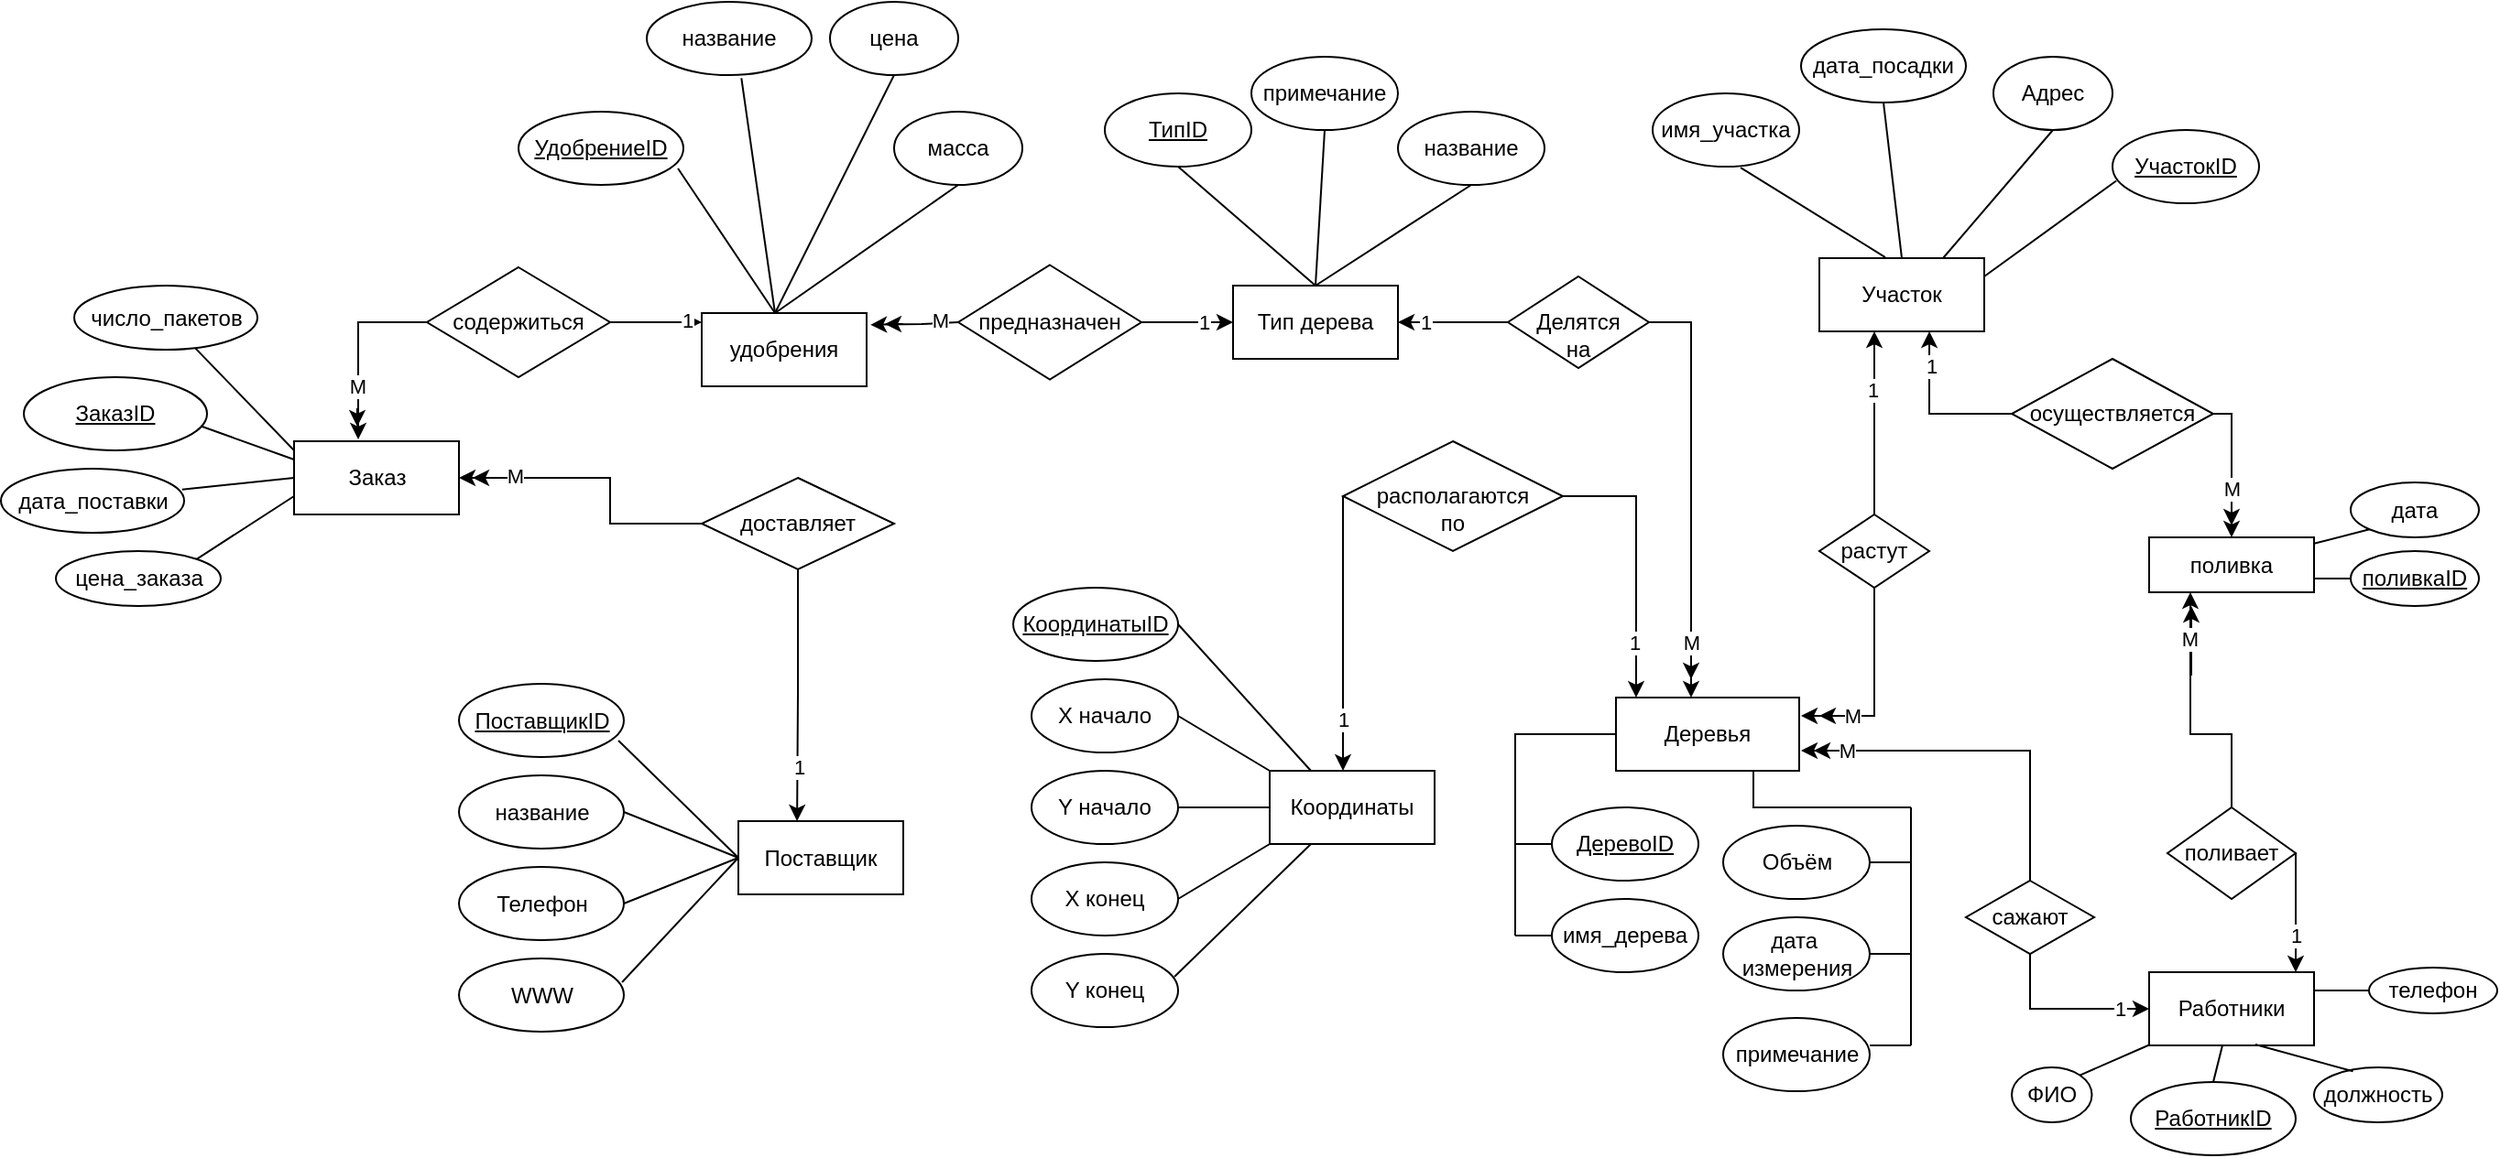 <mxfile version="20.3.0" type="device"><diagram id="pQHki1JQrVEw2MxdKuMq" name="Страница 1"><mxGraphModel dx="2854" dy="2362" grid="1" gridSize="10" guides="1" tooltips="1" connect="1" arrows="1" fold="1" page="1" pageScale="1" pageWidth="827" pageHeight="1169" math="0" shadow="0"><root><mxCell id="0"/><mxCell id="1" parent="0"/><mxCell id="V11re3WxquBtGkc3StzP-1" value="Участок" style="rounded=0;whiteSpace=wrap;html=1;" parent="1" vertex="1"><mxGeometry x="330" y="-830" width="90" height="40" as="geometry"/></mxCell><mxCell id="V11re3WxquBtGkc3StzP-2" value="Деревья" style="rounded=0;whiteSpace=wrap;html=1;" parent="1" vertex="1"><mxGeometry x="219" y="-590" width="100" height="40" as="geometry"/></mxCell><mxCell id="V11re3WxquBtGkc3StzP-3" value="Работники" style="rounded=0;whiteSpace=wrap;html=1;" parent="1" vertex="1"><mxGeometry x="510" y="-440" width="90" height="40" as="geometry"/></mxCell><mxCell id="V11re3WxquBtGkc3StzP-5" value="Тип дерева" style="rounded=0;whiteSpace=wrap;html=1;" parent="1" vertex="1"><mxGeometry x="10" y="-815" width="90" height="40" as="geometry"/></mxCell><mxCell id="V11re3WxquBtGkc3StzP-6" value="Координаты" style="rounded=0;whiteSpace=wrap;html=1;" parent="1" vertex="1"><mxGeometry x="30" y="-550" width="90" height="40" as="geometry"/></mxCell><mxCell id="V11re3WxquBtGkc3StzP-7" value="&lt;u&gt;ТипID&lt;/u&gt;" style="ellipse;whiteSpace=wrap;html=1;" parent="1" vertex="1"><mxGeometry x="-60" y="-920" width="80" height="40" as="geometry"/></mxCell><mxCell id="V11re3WxquBtGkc3StzP-9" value="название" style="ellipse;whiteSpace=wrap;html=1;" parent="1" vertex="1"><mxGeometry x="100" y="-910" width="80" height="40" as="geometry"/></mxCell><mxCell id="V11re3WxquBtGkc3StzP-10" value="примечание" style="ellipse;whiteSpace=wrap;html=1;" parent="1" vertex="1"><mxGeometry x="20" y="-940" width="80" height="40" as="geometry"/></mxCell><mxCell id="V11re3WxquBtGkc3StzP-11" value="X конец" style="ellipse;whiteSpace=wrap;html=1;" parent="1" vertex="1"><mxGeometry x="-100" y="-500" width="80" height="40" as="geometry"/></mxCell><mxCell id="V11re3WxquBtGkc3StzP-12" value="Y начало" style="ellipse;whiteSpace=wrap;html=1;" parent="1" vertex="1"><mxGeometry x="-100" y="-550" width="80" height="40" as="geometry"/></mxCell><mxCell id="V11re3WxquBtGkc3StzP-13" value="X начало" style="ellipse;whiteSpace=wrap;html=1;" parent="1" vertex="1"><mxGeometry x="-100" y="-600" width="80" height="40" as="geometry"/></mxCell><mxCell id="V11re3WxquBtGkc3StzP-14" value="&lt;u&gt;КоординатыID&lt;/u&gt;" style="ellipse;whiteSpace=wrap;html=1;" parent="1" vertex="1"><mxGeometry x="-110" y="-650" width="90" height="40" as="geometry"/></mxCell><mxCell id="V11re3WxquBtGkc3StzP-15" value="Y конец" style="ellipse;whiteSpace=wrap;html=1;" parent="1" vertex="1"><mxGeometry x="-100" y="-450" width="80" height="40" as="geometry"/></mxCell><mxCell id="V11re3WxquBtGkc3StzP-16" value="&lt;u&gt;ДеревоID&lt;/u&gt;" style="ellipse;whiteSpace=wrap;html=1;" parent="1" vertex="1"><mxGeometry x="184" y="-530" width="80" height="40" as="geometry"/></mxCell><mxCell id="V11re3WxquBtGkc3StzP-17" value="имя_дерева" style="ellipse;whiteSpace=wrap;html=1;" parent="1" vertex="1"><mxGeometry x="184" y="-480" width="80" height="40" as="geometry"/></mxCell><mxCell id="kBepA0bRK3nxWUH8xORs-4" style="edgeStyle=orthogonalEdgeStyle;rounded=0;orthogonalLoop=1;jettySize=auto;html=1;endArrow=none;endFill=0;" parent="1" source="V11re3WxquBtGkc3StzP-21" edge="1"><mxGeometry relative="1" as="geometry"><mxPoint x="380" y="-500" as="targetPoint"/></mxGeometry></mxCell><mxCell id="V11re3WxquBtGkc3StzP-21" value="Объём" style="ellipse;whiteSpace=wrap;html=1;" parent="1" vertex="1"><mxGeometry x="277.5" y="-520" width="80" height="40" as="geometry"/></mxCell><mxCell id="V11re3WxquBtGkc3StzP-22" value="дата&amp;nbsp;&lt;br&gt;измерения" style="ellipse;whiteSpace=wrap;html=1;" parent="1" vertex="1"><mxGeometry x="277.5" y="-470" width="80" height="40" as="geometry"/></mxCell><mxCell id="V11re3WxquBtGkc3StzP-25" value="примечание" style="ellipse;whiteSpace=wrap;html=1;" parent="1" vertex="1"><mxGeometry x="277.5" y="-415" width="80" height="40" as="geometry"/></mxCell><mxCell id="V11re3WxquBtGkc3StzP-26" value="&lt;u&gt;УчастокID&lt;/u&gt;" style="ellipse;whiteSpace=wrap;html=1;" parent="1" vertex="1"><mxGeometry x="490" y="-900" width="80" height="40" as="geometry"/></mxCell><mxCell id="V11re3WxquBtGkc3StzP-27" value="имя_участка&lt;span style=&quot;color: rgba(0, 0, 0, 0); font-family: monospace; font-size: 0px; text-align: start;&quot;&gt;%3CmxGraphModel%3E%3Croot%3E%3CmxCell%20id%3D%220%22%2F%3E%3CmxCell%20id%3D%221%22%20parent%3D%220%22%2F%3E%3CmxCell%20id%3D%222%22%20value%3D%22%D0%BD%D0%B0%D0%B7%D0%B2%D0%B0%D0%BD%D0%B8%D0%B5%22%20style%3D%22ellipse%3BwhiteSpace%3Dwrap%3Bhtml%3D1%3B%22%20vertex%3D%221%22%20parent%3D%221%22%3E%3CmxGeometry%20x%3D%22-30%22%20y%3D%22130%22%20width%3D%2280%22%20height%3D%2240%22%20as%3D%22geometry%22%2F%3E%3C%2FmxCell%3E%3C%2Froot%3E%3C%2FmxGraphModel%3E_&lt;/span&gt;" style="ellipse;whiteSpace=wrap;html=1;" parent="1" vertex="1"><mxGeometry x="239" y="-920" width="80" height="40" as="geometry"/></mxCell><mxCell id="V11re3WxquBtGkc3StzP-28" value="Адрес" style="ellipse;whiteSpace=wrap;html=1;" parent="1" vertex="1"><mxGeometry x="425" y="-940" width="65" height="40" as="geometry"/></mxCell><mxCell id="V11re3WxquBtGkc3StzP-30" value="&lt;u&gt;РаботникID&lt;/u&gt;" style="ellipse;whiteSpace=wrap;html=1;" parent="1" vertex="1"><mxGeometry x="500" y="-380" width="90" height="40" as="geometry"/></mxCell><mxCell id="V11re3WxquBtGkc3StzP-31" value="ФИО" style="ellipse;whiteSpace=wrap;html=1;" parent="1" vertex="1"><mxGeometry x="435" y="-388" width="43.75" height="30" as="geometry"/></mxCell><mxCell id="V11re3WxquBtGkc3StzP-32" value="должность" style="ellipse;whiteSpace=wrap;html=1;" parent="1" vertex="1"><mxGeometry x="600" y="-388" width="70" height="30" as="geometry"/></mxCell><mxCell id="V11re3WxquBtGkc3StzP-33" value="телефон" style="ellipse;whiteSpace=wrap;html=1;" parent="1" vertex="1"><mxGeometry x="630" y="-442.5" width="70" height="25" as="geometry"/></mxCell><mxCell id="V11re3WxquBtGkc3StzP-52" value="" style="endArrow=none;html=1;rounded=0;exitX=0.75;exitY=0;exitDx=0;exitDy=0;entryX=0.5;entryY=1;entryDx=0;entryDy=0;" parent="1" source="V11re3WxquBtGkc3StzP-1" target="V11re3WxquBtGkc3StzP-28" edge="1"><mxGeometry width="50" height="50" relative="1" as="geometry"><mxPoint x="430" y="-800" as="sourcePoint"/><mxPoint x="498.37" y="-853.176" as="targetPoint"/></mxGeometry></mxCell><mxCell id="V11re3WxquBtGkc3StzP-53" value="" style="endArrow=none;html=1;rounded=0;exitX=0.6;exitY=1.013;exitDx=0;exitDy=0;exitPerimeter=0;entryX=0.4;entryY=-0.012;entryDx=0;entryDy=0;entryPerimeter=0;" parent="1" source="V11re3WxquBtGkc3StzP-27" target="V11re3WxquBtGkc3StzP-1" edge="1"><mxGeometry width="50" height="50" relative="1" as="geometry"><mxPoint x="440" y="-790" as="sourcePoint"/><mxPoint x="508.37" y="-843.176" as="targetPoint"/></mxGeometry></mxCell><mxCell id="V11re3WxquBtGkc3StzP-54" value="" style="endArrow=none;html=1;rounded=0;exitX=0.026;exitY=0.694;exitDx=0;exitDy=0;entryX=1;entryY=0.25;entryDx=0;entryDy=0;exitPerimeter=0;" parent="1" source="V11re3WxquBtGkc3StzP-26" target="V11re3WxquBtGkc3StzP-1" edge="1"><mxGeometry width="50" height="50" relative="1" as="geometry"><mxPoint x="450" y="-780" as="sourcePoint"/><mxPoint x="518.37" y="-833.176" as="targetPoint"/></mxGeometry></mxCell><mxCell id="V11re3WxquBtGkc3StzP-55" value="" style="endArrow=none;html=1;rounded=0;exitX=0.5;exitY=1;exitDx=0;exitDy=0;entryX=0.5;entryY=0;entryDx=0;entryDy=0;" parent="1" source="V11re3WxquBtGkc3StzP-7" target="V11re3WxquBtGkc3StzP-5" edge="1"><mxGeometry width="50" height="50" relative="1" as="geometry"><mxPoint x="460" y="-770" as="sourcePoint"/><mxPoint x="528.37" y="-823.176" as="targetPoint"/></mxGeometry></mxCell><mxCell id="V11re3WxquBtGkc3StzP-56" value="" style="endArrow=none;html=1;rounded=0;exitX=0.5;exitY=1;exitDx=0;exitDy=0;entryX=0.5;entryY=0;entryDx=0;entryDy=0;" parent="1" source="V11re3WxquBtGkc3StzP-9" target="V11re3WxquBtGkc3StzP-5" edge="1"><mxGeometry width="50" height="50" relative="1" as="geometry"><mxPoint x="-10" y="-770" as="sourcePoint"/><mxPoint x="40" y="-820" as="targetPoint"/></mxGeometry></mxCell><mxCell id="V11re3WxquBtGkc3StzP-57" value="" style="endArrow=none;html=1;rounded=0;entryX=0.5;entryY=0;entryDx=0;entryDy=0;exitX=0.5;exitY=1;exitDx=0;exitDy=0;" parent="1" source="V11re3WxquBtGkc3StzP-10" target="V11re3WxquBtGkc3StzP-5" edge="1"><mxGeometry width="50" height="50" relative="1" as="geometry"><mxPoint x="-20" y="-730" as="sourcePoint"/><mxPoint x="30" y="-780" as="targetPoint"/></mxGeometry></mxCell><mxCell id="V11re3WxquBtGkc3StzP-58" value="" style="endArrow=none;html=1;rounded=0;entryX=1;entryY=0.5;entryDx=0;entryDy=0;exitX=0.25;exitY=0;exitDx=0;exitDy=0;" parent="1" source="V11re3WxquBtGkc3StzP-6" target="V11re3WxquBtGkc3StzP-14" edge="1"><mxGeometry width="50" height="50" relative="1" as="geometry"><mxPoint y="-560" as="sourcePoint"/><mxPoint x="50" y="-610" as="targetPoint"/></mxGeometry></mxCell><mxCell id="V11re3WxquBtGkc3StzP-59" value="" style="endArrow=none;html=1;rounded=0;entryX=0;entryY=0;entryDx=0;entryDy=0;exitX=1;exitY=0.5;exitDx=0;exitDy=0;" parent="1" source="V11re3WxquBtGkc3StzP-13" target="V11re3WxquBtGkc3StzP-6" edge="1"><mxGeometry width="50" height="50" relative="1" as="geometry"><mxPoint x="-20" y="-510" as="sourcePoint"/><mxPoint x="30" y="-560" as="targetPoint"/></mxGeometry></mxCell><mxCell id="V11re3WxquBtGkc3StzP-60" value="" style="endArrow=none;html=1;rounded=0;entryX=0;entryY=0.5;entryDx=0;entryDy=0;exitX=1;exitY=0.5;exitDx=0;exitDy=0;" parent="1" source="V11re3WxquBtGkc3StzP-12" target="V11re3WxquBtGkc3StzP-6" edge="1"><mxGeometry width="50" height="50" relative="1" as="geometry"><mxPoint x="-30" y="-480" as="sourcePoint"/><mxPoint x="20" y="-530" as="targetPoint"/></mxGeometry></mxCell><mxCell id="V11re3WxquBtGkc3StzP-61" value="" style="endArrow=none;html=1;rounded=0;entryX=0;entryY=1;entryDx=0;entryDy=0;entryPerimeter=0;exitX=1;exitY=0.5;exitDx=0;exitDy=0;" parent="1" source="V11re3WxquBtGkc3StzP-11" target="V11re3WxquBtGkc3StzP-6" edge="1"><mxGeometry width="50" height="50" relative="1" as="geometry"><mxPoint x="-10" y="-460" as="sourcePoint"/><mxPoint x="40" y="-510" as="targetPoint"/></mxGeometry></mxCell><mxCell id="V11re3WxquBtGkc3StzP-62" value="" style="endArrow=none;html=1;rounded=0;entryX=0.25;entryY=1;entryDx=0;entryDy=0;exitX=0.975;exitY=0.313;exitDx=0;exitDy=0;exitPerimeter=0;" parent="1" source="V11re3WxquBtGkc3StzP-15" target="V11re3WxquBtGkc3StzP-6" edge="1"><mxGeometry width="50" height="50" relative="1" as="geometry"><mxPoint x="40" y="-390" as="sourcePoint"/><mxPoint x="90" y="-440" as="targetPoint"/></mxGeometry></mxCell><mxCell id="V11re3WxquBtGkc3StzP-63" value="" style="endArrow=none;html=1;rounded=0;entryX=0;entryY=0.5;entryDx=0;entryDy=0;" parent="1" target="V11re3WxquBtGkc3StzP-2" edge="1"><mxGeometry width="50" height="50" relative="1" as="geometry"><mxPoint x="164" y="-460" as="sourcePoint"/><mxPoint x="284" y="-550" as="targetPoint"/><Array as="points"><mxPoint x="164" y="-570"/></Array></mxGeometry></mxCell><mxCell id="V11re3WxquBtGkc3StzP-68" value="" style="endArrow=none;html=1;rounded=0;exitX=0;exitY=0.5;exitDx=0;exitDy=0;" parent="1" source="V11re3WxquBtGkc3StzP-17" edge="1"><mxGeometry width="50" height="50" relative="1" as="geometry"><mxPoint x="194" y="-280" as="sourcePoint"/><mxPoint x="164" y="-460" as="targetPoint"/></mxGeometry></mxCell><mxCell id="V11re3WxquBtGkc3StzP-69" value="" style="endArrow=none;html=1;rounded=0;entryX=0;entryY=0.5;entryDx=0;entryDy=0;" parent="1" target="V11re3WxquBtGkc3StzP-16" edge="1"><mxGeometry width="50" height="50" relative="1" as="geometry"><mxPoint x="164" y="-510" as="sourcePoint"/><mxPoint x="204" y="-520" as="targetPoint"/></mxGeometry></mxCell><mxCell id="V11re3WxquBtGkc3StzP-70" value="" style="endArrow=none;html=1;rounded=0;exitX=0.75;exitY=1;exitDx=0;exitDy=0;" parent="1" source="V11re3WxquBtGkc3StzP-2" edge="1"><mxGeometry width="50" height="50" relative="1" as="geometry"><mxPoint x="290" y="-540" as="sourcePoint"/><mxPoint x="380" y="-530" as="targetPoint"/><Array as="points"><mxPoint x="294" y="-530"/></Array></mxGeometry></mxCell><mxCell id="V11re3WxquBtGkc3StzP-73" value="" style="endArrow=none;html=1;rounded=0;exitX=1;exitY=0.5;exitDx=0;exitDy=0;" parent="1" edge="1"><mxGeometry width="50" height="50" relative="1" as="geometry"><mxPoint x="357.5" y="-400" as="sourcePoint"/><mxPoint x="380" y="-400" as="targetPoint"/></mxGeometry></mxCell><mxCell id="V11re3WxquBtGkc3StzP-74" value="" style="endArrow=none;html=1;rounded=0;" parent="1" edge="1"><mxGeometry width="50" height="50" relative="1" as="geometry"><mxPoint x="380" y="-450" as="sourcePoint"/><mxPoint x="357.5" y="-450" as="targetPoint"/></mxGeometry></mxCell><mxCell id="V11re3WxquBtGkc3StzP-85" style="edgeStyle=orthogonalEdgeStyle;rounded=0;orthogonalLoop=1;jettySize=auto;html=1;exitX=0;exitY=0.5;exitDx=0;exitDy=0;" parent="1" source="V11re3WxquBtGkc3StzP-81" edge="1"><mxGeometry relative="1" as="geometry"><Array as="points"><mxPoint x="70" y="-550"/></Array><mxPoint x="70" y="-550" as="targetPoint"/></mxGeometry></mxCell><mxCell id="V11re3WxquBtGkc3StzP-96" value="1" style="edgeLabel;html=1;align=center;verticalAlign=middle;resizable=0;points=[];" parent="V11re3WxquBtGkc3StzP-85" vertex="1" connectable="0"><mxGeometry x="0.687" y="-1" relative="1" as="geometry"><mxPoint x="1" y="-5" as="offset"/></mxGeometry></mxCell><mxCell id="V11re3WxquBtGkc3StzP-127" style="edgeStyle=orthogonalEdgeStyle;rounded=0;orthogonalLoop=1;jettySize=auto;html=1;" parent="1" source="V11re3WxquBtGkc3StzP-81" edge="1"><mxGeometry relative="1" as="geometry"><mxPoint x="230" y="-590" as="targetPoint"/><Array as="points"><mxPoint x="230" y="-700"/></Array></mxGeometry></mxCell><mxCell id="1dlID9hLN7HXTmYdwDHs-1" value="1" style="edgeLabel;html=1;align=center;verticalAlign=middle;resizable=0;points=[];" parent="V11re3WxquBtGkc3StzP-127" vertex="1" connectable="0"><mxGeometry x="0.644" y="-1" relative="1" as="geometry"><mxPoint y="-4" as="offset"/></mxGeometry></mxCell><mxCell id="V11re3WxquBtGkc3StzP-81" value="&lt;div style=&quot;&quot;&gt;&lt;span style=&quot;background-color: initial;&quot;&gt;&lt;br&gt;&lt;/span&gt;&lt;/div&gt;&lt;div style=&quot;&quot;&gt;&lt;span style=&quot;background-color: initial;&quot;&gt;располагаются&lt;/span&gt;&lt;/div&gt;&lt;div style=&quot;&quot;&gt;&lt;span style=&quot;background-color: initial;&quot;&gt;по&lt;/span&gt;&lt;/div&gt;" style="rhombus;whiteSpace=wrap;html=1;align=center;" parent="1" vertex="1"><mxGeometry x="70" y="-730" width="120" height="60" as="geometry"/></mxCell><mxCell id="V11re3WxquBtGkc3StzP-97" style="edgeStyle=orthogonalEdgeStyle;rounded=0;orthogonalLoop=1;jettySize=auto;html=1;entryX=1;entryY=0.5;entryDx=0;entryDy=0;" parent="1" source="V11re3WxquBtGkc3StzP-82" target="V11re3WxquBtGkc3StzP-5" edge="1"><mxGeometry relative="1" as="geometry"/></mxCell><mxCell id="V11re3WxquBtGkc3StzP-103" value="1" style="edgeLabel;html=1;align=center;verticalAlign=middle;resizable=0;points=[];" parent="V11re3WxquBtGkc3StzP-97" vertex="1" connectable="0"><mxGeometry x="0.844" y="1" relative="1" as="geometry"><mxPoint x="10" y="-1" as="offset"/></mxGeometry></mxCell><mxCell id="V11re3WxquBtGkc3StzP-98" style="edgeStyle=orthogonalEdgeStyle;rounded=0;orthogonalLoop=1;jettySize=auto;html=1;exitX=1;exitY=0.5;exitDx=0;exitDy=0;" parent="1" source="V11re3WxquBtGkc3StzP-82" edge="1"><mxGeometry relative="1" as="geometry"><mxPoint x="260" y="-590" as="targetPoint"/><Array as="points"><mxPoint x="260" y="-700"/><mxPoint x="260" y="-700"/></Array></mxGeometry></mxCell><mxCell id="V11re3WxquBtGkc3StzP-82" value="&lt;br&gt;Делятся&lt;br&gt;на" style="rhombus;whiteSpace=wrap;html=1;" parent="1" vertex="1"><mxGeometry x="160" y="-820" width="77" height="50" as="geometry"/></mxCell><mxCell id="V11re3WxquBtGkc3StzP-101" style="edgeStyle=orthogonalEdgeStyle;rounded=0;orthogonalLoop=1;jettySize=auto;html=1;" parent="1" source="V11re3WxquBtGkc3StzP-83" edge="1"><mxGeometry relative="1" as="geometry"><mxPoint x="320" y="-580" as="targetPoint"/><Array as="points"><mxPoint x="360" y="-580"/></Array></mxGeometry></mxCell><mxCell id="V11re3WxquBtGkc3StzP-107" style="edgeStyle=orthogonalEdgeStyle;rounded=0;orthogonalLoop=1;jettySize=auto;html=1;" parent="1" source="V11re3WxquBtGkc3StzP-83" edge="1"><mxGeometry relative="1" as="geometry"><mxPoint x="360" y="-790" as="targetPoint"/><Array as="points"><mxPoint x="360" y="-750"/><mxPoint x="360" y="-750"/></Array></mxGeometry></mxCell><mxCell id="V11re3WxquBtGkc3StzP-108" value="1" style="edgeLabel;html=1;align=center;verticalAlign=middle;resizable=0;points=[];" parent="V11re3WxquBtGkc3StzP-107" vertex="1" connectable="0"><mxGeometry x="0.608" y="-1" relative="1" as="geometry"><mxPoint x="-2" y="12" as="offset"/></mxGeometry></mxCell><mxCell id="V11re3WxquBtGkc3StzP-83" value="растут" style="rhombus;whiteSpace=wrap;html=1;" parent="1" vertex="1"><mxGeometry x="330" y="-690" width="60" height="40" as="geometry"/></mxCell><mxCell id="V11re3WxquBtGkc3StzP-109" style="edgeStyle=orthogonalEdgeStyle;rounded=0;orthogonalLoop=1;jettySize=auto;html=1;startArrow=none;" parent="1" source="V11re3WxquBtGkc3StzP-84" edge="1"><mxGeometry relative="1" as="geometry"><mxPoint x="320" y="-561" as="targetPoint"/><Array as="points"><mxPoint x="445" y="-561"/></Array><mxPoint x="445" y="-428.143" as="sourcePoint"/></mxGeometry></mxCell><mxCell id="V11re3WxquBtGkc3StzP-99" value="" style="endArrow=classic;html=1;rounded=0;" parent="1" edge="1"><mxGeometry width="50" height="50" relative="1" as="geometry"><mxPoint x="260" y="-660" as="sourcePoint"/><mxPoint x="260" y="-600" as="targetPoint"/></mxGeometry></mxCell><mxCell id="V11re3WxquBtGkc3StzP-100" value="M" style="edgeLabel;html=1;align=center;verticalAlign=middle;resizable=0;points=[];" parent="V11re3WxquBtGkc3StzP-99" vertex="1" connectable="0"><mxGeometry x="0.283" relative="1" as="geometry"><mxPoint y="1" as="offset"/></mxGeometry></mxCell><mxCell id="V11re3WxquBtGkc3StzP-104" value="" style="endArrow=classic;html=1;rounded=0;" parent="1" edge="1"><mxGeometry width="50" height="50" relative="1" as="geometry"><mxPoint x="350" y="-580" as="sourcePoint"/><mxPoint x="330" y="-580" as="targetPoint"/></mxGeometry></mxCell><mxCell id="V11re3WxquBtGkc3StzP-105" value="М" style="edgeLabel;html=1;align=center;verticalAlign=middle;resizable=0;points=[];" parent="V11re3WxquBtGkc3StzP-104" vertex="1" connectable="0"><mxGeometry x="-0.8" relative="1" as="geometry"><mxPoint as="offset"/></mxGeometry></mxCell><mxCell id="V11re3WxquBtGkc3StzP-110" value="" style="endArrow=classic;html=1;rounded=0;" parent="1" edge="1"><mxGeometry width="50" height="50" relative="1" as="geometry"><mxPoint x="387" y="-561" as="sourcePoint"/><mxPoint x="327" y="-561" as="targetPoint"/></mxGeometry></mxCell><mxCell id="V11re3WxquBtGkc3StzP-111" value="М" style="edgeLabel;html=1;align=center;verticalAlign=middle;resizable=0;points=[];" parent="V11re3WxquBtGkc3StzP-110" vertex="1" connectable="0"><mxGeometry x="0.4" y="3" relative="1" as="geometry"><mxPoint y="-3" as="offset"/></mxGeometry></mxCell><mxCell id="V11re3WxquBtGkc3StzP-130" value="" style="endArrow=none;html=1;rounded=0;" parent="1" edge="1"><mxGeometry width="50" height="50" relative="1" as="geometry"><mxPoint x="380" y="-400" as="sourcePoint"/><mxPoint x="380" y="-530" as="targetPoint"/></mxGeometry></mxCell><mxCell id="1dlID9hLN7HXTmYdwDHs-2" value="Поставщик" style="rounded=0;whiteSpace=wrap;html=1;" parent="1" vertex="1"><mxGeometry x="-260" y="-522.5" width="90" height="40" as="geometry"/></mxCell><mxCell id="1dlID9hLN7HXTmYdwDHs-3" value="&lt;u&gt;ПоставщикID&lt;/u&gt;" style="ellipse;whiteSpace=wrap;html=1;" parent="1" vertex="1"><mxGeometry x="-412.5" y="-597.5" width="90" height="40" as="geometry"/></mxCell><mxCell id="1dlID9hLN7HXTmYdwDHs-4" value="название" style="ellipse;whiteSpace=wrap;html=1;" parent="1" vertex="1"><mxGeometry x="-412.5" y="-547.5" width="90" height="40" as="geometry"/></mxCell><mxCell id="1dlID9hLN7HXTmYdwDHs-5" value="Телефон" style="ellipse;whiteSpace=wrap;html=1;" parent="1" vertex="1"><mxGeometry x="-412.5" y="-497.5" width="90" height="40" as="geometry"/></mxCell><mxCell id="1dlID9hLN7HXTmYdwDHs-6" value="" style="endArrow=none;html=1;rounded=0;exitX=0.967;exitY=0.775;exitDx=0;exitDy=0;exitPerimeter=0;entryX=0;entryY=0.5;entryDx=0;entryDy=0;" parent="1" source="1dlID9hLN7HXTmYdwDHs-3" target="1dlID9hLN7HXTmYdwDHs-2" edge="1"><mxGeometry width="50" height="50" relative="1" as="geometry"><mxPoint x="-300" y="-452.5" as="sourcePoint"/><mxPoint x="-260" y="-442.5" as="targetPoint"/></mxGeometry></mxCell><mxCell id="1dlID9hLN7HXTmYdwDHs-7" value="" style="endArrow=none;html=1;rounded=0;exitX=1;exitY=0.5;exitDx=0;exitDy=0;entryX=0;entryY=0.5;entryDx=0;entryDy=0;" parent="1" source="1dlID9hLN7HXTmYdwDHs-4" target="1dlID9hLN7HXTmYdwDHs-2" edge="1"><mxGeometry width="50" height="50" relative="1" as="geometry"><mxPoint x="-310" y="-382.5" as="sourcePoint"/><mxPoint x="-260" y="-442.5" as="targetPoint"/></mxGeometry></mxCell><mxCell id="1dlID9hLN7HXTmYdwDHs-8" value="" style="endArrow=none;html=1;rounded=0;entryX=0;entryY=0.5;entryDx=0;entryDy=0;exitX=1;exitY=0.5;exitDx=0;exitDy=0;" parent="1" source="1dlID9hLN7HXTmYdwDHs-5" target="1dlID9hLN7HXTmYdwDHs-2" edge="1"><mxGeometry width="50" height="50" relative="1" as="geometry"><mxPoint x="-300" y="-372.5" as="sourcePoint"/><mxPoint x="-250" y="-422.5" as="targetPoint"/></mxGeometry></mxCell><mxCell id="1dlID9hLN7HXTmYdwDHs-16" value="WWW" style="ellipse;whiteSpace=wrap;html=1;" parent="1" vertex="1"><mxGeometry x="-412.5" y="-447.5" width="90" height="40" as="geometry"/></mxCell><mxCell id="1dlID9hLN7HXTmYdwDHs-17" value="" style="endArrow=none;html=1;rounded=0;entryX=0;entryY=0.5;entryDx=0;entryDy=0;exitX=0.989;exitY=0.325;exitDx=0;exitDy=0;exitPerimeter=0;" parent="1" source="1dlID9hLN7HXTmYdwDHs-16" target="1dlID9hLN7HXTmYdwDHs-2" edge="1"><mxGeometry width="50" height="50" relative="1" as="geometry"><mxPoint x="-290" y="-362.5" as="sourcePoint"/><mxPoint x="-240" y="-412.5" as="targetPoint"/></mxGeometry></mxCell><mxCell id="1dlID9hLN7HXTmYdwDHs-18" value="Заказ" style="rounded=0;whiteSpace=wrap;html=1;" parent="1" vertex="1"><mxGeometry x="-502.5" y="-730" width="90" height="40" as="geometry"/></mxCell><mxCell id="1dlID9hLN7HXTmYdwDHs-19" value="&lt;u&gt;ЗаказID&lt;/u&gt;" style="ellipse;whiteSpace=wrap;html=1;" parent="1" vertex="1"><mxGeometry x="-650" y="-765" width="100" height="40" as="geometry"/></mxCell><mxCell id="1dlID9hLN7HXTmYdwDHs-22" value="" style="endArrow=none;html=1;rounded=0;exitX=0.967;exitY=0.669;exitDx=0;exitDy=0;exitPerimeter=0;" parent="1" source="1dlID9hLN7HXTmYdwDHs-19" edge="1"><mxGeometry width="50" height="50" relative="1" as="geometry"><mxPoint x="-560" y="-740" as="sourcePoint"/><mxPoint x="-502.5" y="-720" as="targetPoint"/></mxGeometry></mxCell><mxCell id="1dlID9hLN7HXTmYdwDHs-25" value="дата_поставки" style="ellipse;whiteSpace=wrap;html=1;" parent="1" vertex="1"><mxGeometry x="-662.5" y="-715" width="100" height="35" as="geometry"/></mxCell><mxCell id="1dlID9hLN7HXTmYdwDHs-26" value="" style="endArrow=none;html=1;rounded=0;exitX=0.989;exitY=0.325;exitDx=0;exitDy=0;exitPerimeter=0;entryX=0;entryY=0.5;entryDx=0;entryDy=0;" parent="1" source="1dlID9hLN7HXTmYdwDHs-25" target="1dlID9hLN7HXTmYdwDHs-18" edge="1"><mxGeometry width="50" height="50" relative="1" as="geometry"><mxPoint x="-532.5" y="-640" as="sourcePoint"/><mxPoint x="-522.5" y="-704" as="targetPoint"/></mxGeometry></mxCell><mxCell id="1dlID9hLN7HXTmYdwDHs-28" value="число_пакетов" style="ellipse;whiteSpace=wrap;html=1;" parent="1" vertex="1"><mxGeometry x="-622.5" y="-815" width="100" height="35" as="geometry"/></mxCell><mxCell id="1dlID9hLN7HXTmYdwDHs-29" value="" style="endArrow=none;html=1;rounded=0;" parent="1" target="1dlID9hLN7HXTmYdwDHs-28" edge="1"><mxGeometry width="50" height="50" relative="1" as="geometry"><mxPoint x="-502.5" y="-725" as="sourcePoint"/><mxPoint x="-472.5" y="-815" as="targetPoint"/></mxGeometry></mxCell><mxCell id="1dlID9hLN7HXTmYdwDHs-30" value="цена_заказа" style="ellipse;whiteSpace=wrap;html=1;" parent="1" vertex="1"><mxGeometry x="-632.5" y="-670" width="90" height="30" as="geometry"/></mxCell><mxCell id="1dlID9hLN7HXTmYdwDHs-31" value="" style="endArrow=none;html=1;rounded=0;entryX=1;entryY=0;entryDx=0;entryDy=0;exitX=0;exitY=0.75;exitDx=0;exitDy=0;" parent="1" target="1dlID9hLN7HXTmYdwDHs-30" edge="1" source="1dlID9hLN7HXTmYdwDHs-18"><mxGeometry width="50" height="50" relative="1" as="geometry"><mxPoint x="-512.5" y="-690" as="sourcePoint"/><mxPoint x="-552.5" y="-640" as="targetPoint"/></mxGeometry></mxCell><mxCell id="1dlID9hLN7HXTmYdwDHs-33" style="edgeStyle=orthogonalEdgeStyle;rounded=0;orthogonalLoop=1;jettySize=auto;html=1;entryX=0.356;entryY=0;entryDx=0;entryDy=0;entryPerimeter=0;" parent="1" source="1dlID9hLN7HXTmYdwDHs-32" target="1dlID9hLN7HXTmYdwDHs-2" edge="1"><mxGeometry relative="1" as="geometry"/></mxCell><mxCell id="1dlID9hLN7HXTmYdwDHs-39" value="1" style="edgeLabel;html=1;align=center;verticalAlign=middle;resizable=0;points=[];" parent="1dlID9hLN7HXTmYdwDHs-33" vertex="1" connectable="0"><mxGeometry x="0.568" y="1" relative="1" as="geometry"><mxPoint as="offset"/></mxGeometry></mxCell><mxCell id="EJaL8o4vwytYALpTD16q-7" style="edgeStyle=orthogonalEdgeStyle;rounded=0;orthogonalLoop=1;jettySize=auto;html=1;entryX=1;entryY=0.5;entryDx=0;entryDy=0;" edge="1" parent="1" source="1dlID9hLN7HXTmYdwDHs-32" target="1dlID9hLN7HXTmYdwDHs-18"><mxGeometry relative="1" as="geometry"><Array as="points"><mxPoint x="-330" y="-685"/><mxPoint x="-330" y="-710"/></Array></mxGeometry></mxCell><mxCell id="1dlID9hLN7HXTmYdwDHs-32" value="доставляет" style="rhombus;whiteSpace=wrap;html=1;" parent="1" vertex="1"><mxGeometry x="-280" y="-710" width="105" height="50" as="geometry"/></mxCell><mxCell id="1dlID9hLN7HXTmYdwDHs-40" value="удобрения" style="rounded=0;whiteSpace=wrap;html=1;" parent="1" vertex="1"><mxGeometry x="-280" y="-800" width="90" height="40" as="geometry"/></mxCell><mxCell id="1dlID9hLN7HXTmYdwDHs-41" value="&lt;u&gt;УдобрениеID&lt;/u&gt;" style="ellipse;whiteSpace=wrap;html=1;" parent="1" vertex="1"><mxGeometry x="-380" y="-910" width="90" height="40" as="geometry"/></mxCell><mxCell id="1dlID9hLN7HXTmYdwDHs-42" value="название" style="ellipse;whiteSpace=wrap;html=1;" parent="1" vertex="1"><mxGeometry x="-310" y="-970" width="90" height="40" as="geometry"/></mxCell><mxCell id="1dlID9hLN7HXTmYdwDHs-43" value="цена" style="ellipse;whiteSpace=wrap;html=1;" parent="1" vertex="1"><mxGeometry x="-210" y="-970" width="70" height="40" as="geometry"/></mxCell><mxCell id="1dlID9hLN7HXTmYdwDHs-44" value="" style="endArrow=none;html=1;rounded=0;exitX=0.967;exitY=0.775;exitDx=0;exitDy=0;exitPerimeter=0;" parent="1" source="1dlID9hLN7HXTmYdwDHs-41" edge="1"><mxGeometry width="50" height="50" relative="1" as="geometry"><mxPoint x="-310" y="-790" as="sourcePoint"/><mxPoint x="-240" y="-800" as="targetPoint"/></mxGeometry></mxCell><mxCell id="1dlID9hLN7HXTmYdwDHs-45" value="" style="endArrow=none;html=1;rounded=0;exitX=0.574;exitY=1.043;exitDx=0;exitDy=0;exitPerimeter=0;" parent="1" source="1dlID9hLN7HXTmYdwDHs-42" edge="1"><mxGeometry width="50" height="50" relative="1" as="geometry"><mxPoint x="-320" y="-720" as="sourcePoint"/><mxPoint x="-240" y="-800" as="targetPoint"/></mxGeometry></mxCell><mxCell id="1dlID9hLN7HXTmYdwDHs-46" value="" style="endArrow=none;html=1;rounded=0;exitX=0.5;exitY=1;exitDx=0;exitDy=0;" parent="1" source="1dlID9hLN7HXTmYdwDHs-43" edge="1"><mxGeometry width="50" height="50" relative="1" as="geometry"><mxPoint x="-310" y="-710" as="sourcePoint"/><mxPoint x="-240" y="-800" as="targetPoint"/></mxGeometry></mxCell><mxCell id="1dlID9hLN7HXTmYdwDHs-47" value="масса" style="ellipse;whiteSpace=wrap;html=1;" parent="1" vertex="1"><mxGeometry x="-175" y="-910" width="70" height="40" as="geometry"/></mxCell><mxCell id="1dlID9hLN7HXTmYdwDHs-48" value="" style="endArrow=none;html=1;rounded=0;exitX=0.5;exitY=1;exitDx=0;exitDy=0;" parent="1" source="1dlID9hLN7HXTmYdwDHs-47" edge="1"><mxGeometry width="50" height="50" relative="1" as="geometry"><mxPoint x="-300" y="-700" as="sourcePoint"/><mxPoint x="-240" y="-800" as="targetPoint"/></mxGeometry></mxCell><mxCell id="9d8ytBZ-fzUsf5BhiUPV-2" style="edgeStyle=orthogonalEdgeStyle;rounded=0;orthogonalLoop=1;jettySize=auto;html=1;entryX=0;entryY=0.5;entryDx=0;entryDy=0;" parent="1" source="1dlID9hLN7HXTmYdwDHs-54" target="V11re3WxquBtGkc3StzP-5" edge="1"><mxGeometry relative="1" as="geometry"/></mxCell><mxCell id="9d8ytBZ-fzUsf5BhiUPV-3" value="1" style="edgeLabel;html=1;align=center;verticalAlign=middle;resizable=0;points=[];" parent="9d8ytBZ-fzUsf5BhiUPV-2" vertex="1" connectable="0"><mxGeometry x="0.688" relative="1" as="geometry"><mxPoint x="-9" as="offset"/></mxGeometry></mxCell><mxCell id="1dlID9hLN7HXTmYdwDHs-54" value="предназначен" style="rhombus;whiteSpace=wrap;html=1;rounded=0;" parent="1" vertex="1"><mxGeometry x="-140" y="-826.25" width="100" height="62.5" as="geometry"/></mxCell><mxCell id="1dlID9hLN7HXTmYdwDHs-57" value="" style="endArrow=classic;html=1;rounded=0;entryX=1.023;entryY=0.16;entryDx=0;entryDy=0;exitX=0;exitY=0.5;exitDx=0;exitDy=0;entryPerimeter=0;" parent="1" source="1dlID9hLN7HXTmYdwDHs-54" target="1dlID9hLN7HXTmYdwDHs-40" edge="1"><mxGeometry width="50" height="50" relative="1" as="geometry"><mxPoint x="-280" y="-700" as="sourcePoint"/><mxPoint x="-230" y="-750" as="targetPoint"/><Array as="points"><mxPoint x="-160" y="-794"/></Array></mxGeometry></mxCell><mxCell id="1dlID9hLN7HXTmYdwDHs-59" value="M" style="edgeLabel;html=1;align=center;verticalAlign=middle;resizable=0;points=[];" parent="1dlID9hLN7HXTmYdwDHs-57" vertex="1" connectable="0"><mxGeometry x="-0.608" y="-1" relative="1" as="geometry"><mxPoint x="-1" y="-1" as="offset"/></mxGeometry></mxCell><mxCell id="1dlID9hLN7HXTmYdwDHs-58" value="" style="endArrow=classic;html=1;rounded=0;" parent="1" edge="1"><mxGeometry width="50" height="50" relative="1" as="geometry"><mxPoint x="-170" y="-794" as="sourcePoint"/><mxPoint x="-180" y="-794" as="targetPoint"/><Array as="points"/></mxGeometry></mxCell><mxCell id="EJaL8o4vwytYALpTD16q-3" style="edgeStyle=orthogonalEdgeStyle;rounded=0;orthogonalLoop=1;jettySize=auto;html=1;entryX=0.389;entryY=-0.025;entryDx=0;entryDy=0;entryPerimeter=0;" edge="1" parent="1" source="1dlID9hLN7HXTmYdwDHs-61" target="1dlID9hLN7HXTmYdwDHs-18"><mxGeometry relative="1" as="geometry"><Array as="points"><mxPoint x="-468" y="-795"/></Array></mxGeometry></mxCell><mxCell id="EJaL8o4vwytYALpTD16q-6" value="M" style="edgeLabel;html=1;align=center;verticalAlign=middle;resizable=0;points=[];" vertex="1" connectable="0" parent="EJaL8o4vwytYALpTD16q-3"><mxGeometry x="0.609" y="1" relative="1" as="geometry"><mxPoint x="-2" y="-9" as="offset"/></mxGeometry></mxCell><mxCell id="1dlID9hLN7HXTmYdwDHs-61" value="содержиться" style="rhombus;whiteSpace=wrap;html=1;" parent="1" vertex="1"><mxGeometry x="-430" y="-825" width="100" height="60" as="geometry"/></mxCell><mxCell id="1dlID9hLN7HXTmYdwDHs-63" value="" style="endArrow=classic;html=1;rounded=0;exitX=1;exitY=0.5;exitDx=0;exitDy=0;" parent="1" source="1dlID9hLN7HXTmYdwDHs-61" edge="1"><mxGeometry width="50" height="50" relative="1" as="geometry"><mxPoint x="-320" y="-750" as="sourcePoint"/><mxPoint x="-280" y="-795" as="targetPoint"/><Array as="points"><mxPoint x="-300" y="-795"/></Array></mxGeometry></mxCell><mxCell id="1dlID9hLN7HXTmYdwDHs-72" value="1" style="edgeLabel;html=1;align=center;verticalAlign=middle;resizable=0;points=[];" parent="1dlID9hLN7HXTmYdwDHs-63" vertex="1" connectable="0"><mxGeometry x="0.683" y="1" relative="1" as="geometry"><mxPoint as="offset"/></mxGeometry></mxCell><mxCell id="1dlID9hLN7HXTmYdwDHs-69" value="" style="endArrow=classic;html=1;rounded=0;" parent="1" edge="1"><mxGeometry width="50" height="50" relative="1" as="geometry"><mxPoint x="-468.0" y="-748" as="sourcePoint"/><mxPoint x="-468.0" y="-738" as="targetPoint"/></mxGeometry></mxCell><mxCell id="1dlID9hLN7HXTmYdwDHs-76" value="дата_посадки" style="ellipse;whiteSpace=wrap;html=1;" parent="1" vertex="1"><mxGeometry x="320" y="-955" width="90" height="40" as="geometry"/></mxCell><mxCell id="1dlID9hLN7HXTmYdwDHs-77" value="" style="endArrow=none;html=1;rounded=0;entryX=0.5;entryY=1;entryDx=0;entryDy=0;exitX=0.5;exitY=0;exitDx=0;exitDy=0;" parent="1" source="V11re3WxquBtGkc3StzP-1" target="1dlID9hLN7HXTmYdwDHs-76" edge="1"><mxGeometry width="50" height="50" relative="1" as="geometry"><mxPoint x="370" y="-840" as="sourcePoint"/><mxPoint x="410" y="-940" as="targetPoint"/></mxGeometry></mxCell><mxCell id="1dlID9hLN7HXTmYdwDHs-96" style="edgeStyle=orthogonalEdgeStyle;rounded=0;orthogonalLoop=1;jettySize=auto;html=1;entryX=0.5;entryY=0;entryDx=0;entryDy=0;" parent="1" source="1dlID9hLN7HXTmYdwDHs-95" target="1dlID9hLN7HXTmYdwDHs-88" edge="1"><mxGeometry relative="1" as="geometry"><Array as="points"><mxPoint x="555" y="-745"/></Array></mxGeometry></mxCell><mxCell id="1dlID9hLN7HXTmYdwDHs-97" value="M" style="edgeLabel;html=1;align=center;verticalAlign=middle;resizable=0;points=[];" parent="1dlID9hLN7HXTmYdwDHs-96" vertex="1" connectable="0"><mxGeometry x="0.233" relative="1" as="geometry"><mxPoint y="3" as="offset"/></mxGeometry></mxCell><mxCell id="1dlID9hLN7HXTmYdwDHs-99" style="edgeStyle=orthogonalEdgeStyle;rounded=0;orthogonalLoop=1;jettySize=auto;html=1;entryX=0.667;entryY=1;entryDx=0;entryDy=0;entryPerimeter=0;" parent="1" source="1dlID9hLN7HXTmYdwDHs-95" target="V11re3WxquBtGkc3StzP-1" edge="1"><mxGeometry relative="1" as="geometry"><Array as="points"><mxPoint x="390" y="-745"/></Array></mxGeometry></mxCell><mxCell id="1dlID9hLN7HXTmYdwDHs-100" value="1" style="edgeLabel;html=1;align=center;verticalAlign=middle;resizable=0;points=[];" parent="1dlID9hLN7HXTmYdwDHs-99" vertex="1" connectable="0"><mxGeometry x="0.579" y="-1" relative="1" as="geometry"><mxPoint as="offset"/></mxGeometry></mxCell><mxCell id="1dlID9hLN7HXTmYdwDHs-95" value="осуществляется" style="rhombus;whiteSpace=wrap;html=1;" parent="1" vertex="1"><mxGeometry x="435" y="-775" width="110" height="60" as="geometry"/></mxCell><mxCell id="1dlID9hLN7HXTmYdwDHs-107" style="edgeStyle=orthogonalEdgeStyle;rounded=0;orthogonalLoop=1;jettySize=auto;html=1;entryX=0.25;entryY=1;entryDx=0;entryDy=0;" parent="1" source="1dlID9hLN7HXTmYdwDHs-106" target="1dlID9hLN7HXTmYdwDHs-88" edge="1"><mxGeometry relative="1" as="geometry"><Array as="points"><mxPoint x="555" y="-570"/><mxPoint x="533" y="-570"/></Array></mxGeometry></mxCell><mxCell id="1dlID9hLN7HXTmYdwDHs-108" style="edgeStyle=orthogonalEdgeStyle;rounded=0;orthogonalLoop=1;jettySize=auto;html=1;" parent="1" source="1dlID9hLN7HXTmYdwDHs-106" edge="1"><mxGeometry relative="1" as="geometry"><Array as="points"><mxPoint x="590" y="-505"/></Array><mxPoint x="590" y="-440" as="targetPoint"/></mxGeometry></mxCell><mxCell id="1dlID9hLN7HXTmYdwDHs-111" value="1" style="edgeLabel;html=1;align=center;verticalAlign=middle;resizable=0;points=[];" parent="1dlID9hLN7HXTmYdwDHs-108" vertex="1" connectable="0"><mxGeometry x="0.739" y="-1" relative="1" as="geometry"><mxPoint x="1" y="-12" as="offset"/></mxGeometry></mxCell><mxCell id="1dlID9hLN7HXTmYdwDHs-106" value="поливает" style="rhombus;whiteSpace=wrap;html=1;" parent="1" vertex="1"><mxGeometry x="520" y="-530" width="70" height="50" as="geometry"/></mxCell><mxCell id="9d8ytBZ-fzUsf5BhiUPV-4" style="edgeStyle=orthogonalEdgeStyle;rounded=0;orthogonalLoop=1;jettySize=auto;html=1;exitX=0.5;exitY=1;exitDx=0;exitDy=0;" parent="1" source="V11re3WxquBtGkc3StzP-32" target="V11re3WxquBtGkc3StzP-32" edge="1"><mxGeometry relative="1" as="geometry"/></mxCell><mxCell id="9d8ytBZ-fzUsf5BhiUPV-13" style="edgeStyle=orthogonalEdgeStyle;rounded=0;orthogonalLoop=1;jettySize=auto;html=1;" parent="1" source="V11re3WxquBtGkc3StzP-84" edge="1"><mxGeometry relative="1" as="geometry"><Array as="points"><mxPoint x="445" y="-420"/><mxPoint x="510" y="-420"/></Array><mxPoint x="510" y="-420" as="targetPoint"/></mxGeometry></mxCell><mxCell id="9d8ytBZ-fzUsf5BhiUPV-14" value="1" style="edgeLabel;html=1;align=center;verticalAlign=middle;resizable=0;points=[];" parent="9d8ytBZ-fzUsf5BhiUPV-13" vertex="1" connectable="0"><mxGeometry x="0.663" relative="1" as="geometry"><mxPoint as="offset"/></mxGeometry></mxCell><mxCell id="V11re3WxquBtGkc3StzP-84" value="сажают" style="rhombus;whiteSpace=wrap;html=1;" parent="1" vertex="1"><mxGeometry x="410" y="-490" width="70" height="40" as="geometry"/></mxCell><mxCell id="9d8ytBZ-fzUsf5BhiUPV-16" value="" style="endArrow=none;html=1;rounded=0;exitX=1;exitY=0;exitDx=0;exitDy=0;" parent="1" source="V11re3WxquBtGkc3StzP-31" target="V11re3WxquBtGkc3StzP-3" edge="1"><mxGeometry width="50" height="50" relative="1" as="geometry"><mxPoint x="520" y="-350" as="sourcePoint"/><mxPoint x="570" y="-400" as="targetPoint"/></mxGeometry></mxCell><mxCell id="9d8ytBZ-fzUsf5BhiUPV-17" value="" style="endArrow=none;html=1;rounded=0;exitX=0.5;exitY=0;exitDx=0;exitDy=0;" parent="1" source="V11re3WxquBtGkc3StzP-30" edge="1"><mxGeometry width="50" height="50" relative="1" as="geometry"><mxPoint x="493.557" y="-360.631" as="sourcePoint"/><mxPoint x="550" y="-400" as="targetPoint"/></mxGeometry></mxCell><mxCell id="9d8ytBZ-fzUsf5BhiUPV-18" value="" style="endArrow=none;html=1;rounded=0;exitX=0.304;exitY=0.071;exitDx=0;exitDy=0;entryX=0.644;entryY=0.988;entryDx=0;entryDy=0;entryPerimeter=0;exitPerimeter=0;" parent="1" source="V11re3WxquBtGkc3StzP-32" target="V11re3WxquBtGkc3StzP-3" edge="1"><mxGeometry width="50" height="50" relative="1" as="geometry"><mxPoint x="503.557" y="-350.631" as="sourcePoint"/><mxPoint x="546.058" y="-380" as="targetPoint"/></mxGeometry></mxCell><mxCell id="9d8ytBZ-fzUsf5BhiUPV-19" value="" style="endArrow=none;html=1;rounded=0;entryX=1;entryY=0.25;entryDx=0;entryDy=0;exitX=0;exitY=0.5;exitDx=0;exitDy=0;" parent="1" source="V11re3WxquBtGkc3StzP-33" target="V11re3WxquBtGkc3StzP-3" edge="1"><mxGeometry width="50" height="50" relative="1" as="geometry"><mxPoint x="630" y="-420" as="sourcePoint"/><mxPoint x="556.058" y="-370" as="targetPoint"/></mxGeometry></mxCell><mxCell id="1dlID9hLN7HXTmYdwDHs-98" value="" style="endArrow=classic;html=1;rounded=0;" parent="1" edge="1"><mxGeometry width="50" height="50" relative="1" as="geometry"><mxPoint x="555" y="-690" as="sourcePoint"/><mxPoint x="555" y="-684" as="targetPoint"/></mxGeometry></mxCell><mxCell id="1dlID9hLN7HXTmYdwDHs-92" value="дата" style="ellipse;whiteSpace=wrap;html=1;" parent="1" vertex="1"><mxGeometry x="620" y="-707.5" width="70" height="30" as="geometry"/></mxCell><mxCell id="1dlID9hLN7HXTmYdwDHs-104" value="" style="endArrow=none;html=1;rounded=0;entryX=0;entryY=1;entryDx=0;entryDy=0;" parent="1" source="1dlID9hLN7HXTmYdwDHs-88" target="1dlID9hLN7HXTmYdwDHs-92" edge="1"><mxGeometry width="50" height="50" relative="1" as="geometry"><mxPoint x="590" y="-597.5" as="sourcePoint"/><mxPoint x="660" y="-602.5" as="targetPoint"/></mxGeometry></mxCell><mxCell id="1dlID9hLN7HXTmYdwDHs-109" value="" style="endArrow=classic;html=1;rounded=0;" parent="1" edge="1"><mxGeometry width="50" height="50" relative="1" as="geometry"><mxPoint x="533" y="-602" as="sourcePoint"/><mxPoint x="533" y="-640" as="targetPoint"/></mxGeometry></mxCell><mxCell id="1dlID9hLN7HXTmYdwDHs-110" value="M" style="edgeLabel;html=1;align=center;verticalAlign=middle;resizable=0;points=[];" parent="1dlID9hLN7HXTmYdwDHs-109" vertex="1" connectable="0"><mxGeometry x="0.527" relative="1" as="geometry"><mxPoint x="-1" y="9" as="offset"/></mxGeometry></mxCell><mxCell id="1dlID9hLN7HXTmYdwDHs-88" value="поливка" style="rounded=0;whiteSpace=wrap;html=1;" parent="1" vertex="1"><mxGeometry x="510" y="-677.5" width="90" height="30" as="geometry"/></mxCell><mxCell id="1dlID9hLN7HXTmYdwDHs-91" value="&lt;u&gt;поливкаID&lt;/u&gt;" style="ellipse;whiteSpace=wrap;html=1;" parent="1" vertex="1"><mxGeometry x="620" y="-670" width="70" height="30" as="geometry"/></mxCell><mxCell id="1dlID9hLN7HXTmYdwDHs-105" value="" style="endArrow=none;html=1;rounded=0;entryX=0;entryY=0.5;entryDx=0;entryDy=0;exitX=1;exitY=0.75;exitDx=0;exitDy=0;" parent="1" source="1dlID9hLN7HXTmYdwDHs-88" target="1dlID9hLN7HXTmYdwDHs-91" edge="1"><mxGeometry width="50" height="50" relative="1" as="geometry"><mxPoint x="990" y="-1327.5" as="sourcePoint"/><mxPoint x="1050" y="-1332.5" as="targetPoint"/></mxGeometry></mxCell><mxCell id="EJaL8o4vwytYALpTD16q-8" value="" style="endArrow=classic;html=1;rounded=0;" edge="1" parent="1"><mxGeometry width="50" height="50" relative="1" as="geometry"><mxPoint x="-375" y="-710" as="sourcePoint"/><mxPoint x="-405" y="-710" as="targetPoint"/></mxGeometry></mxCell><mxCell id="EJaL8o4vwytYALpTD16q-9" value="M" style="edgeLabel;html=1;align=center;verticalAlign=middle;resizable=0;points=[];" vertex="1" connectable="0" parent="EJaL8o4vwytYALpTD16q-8"><mxGeometry x="-0.495" y="-1" relative="1" as="geometry"><mxPoint as="offset"/></mxGeometry></mxCell></root></mxGraphModel></diagram></mxfile>